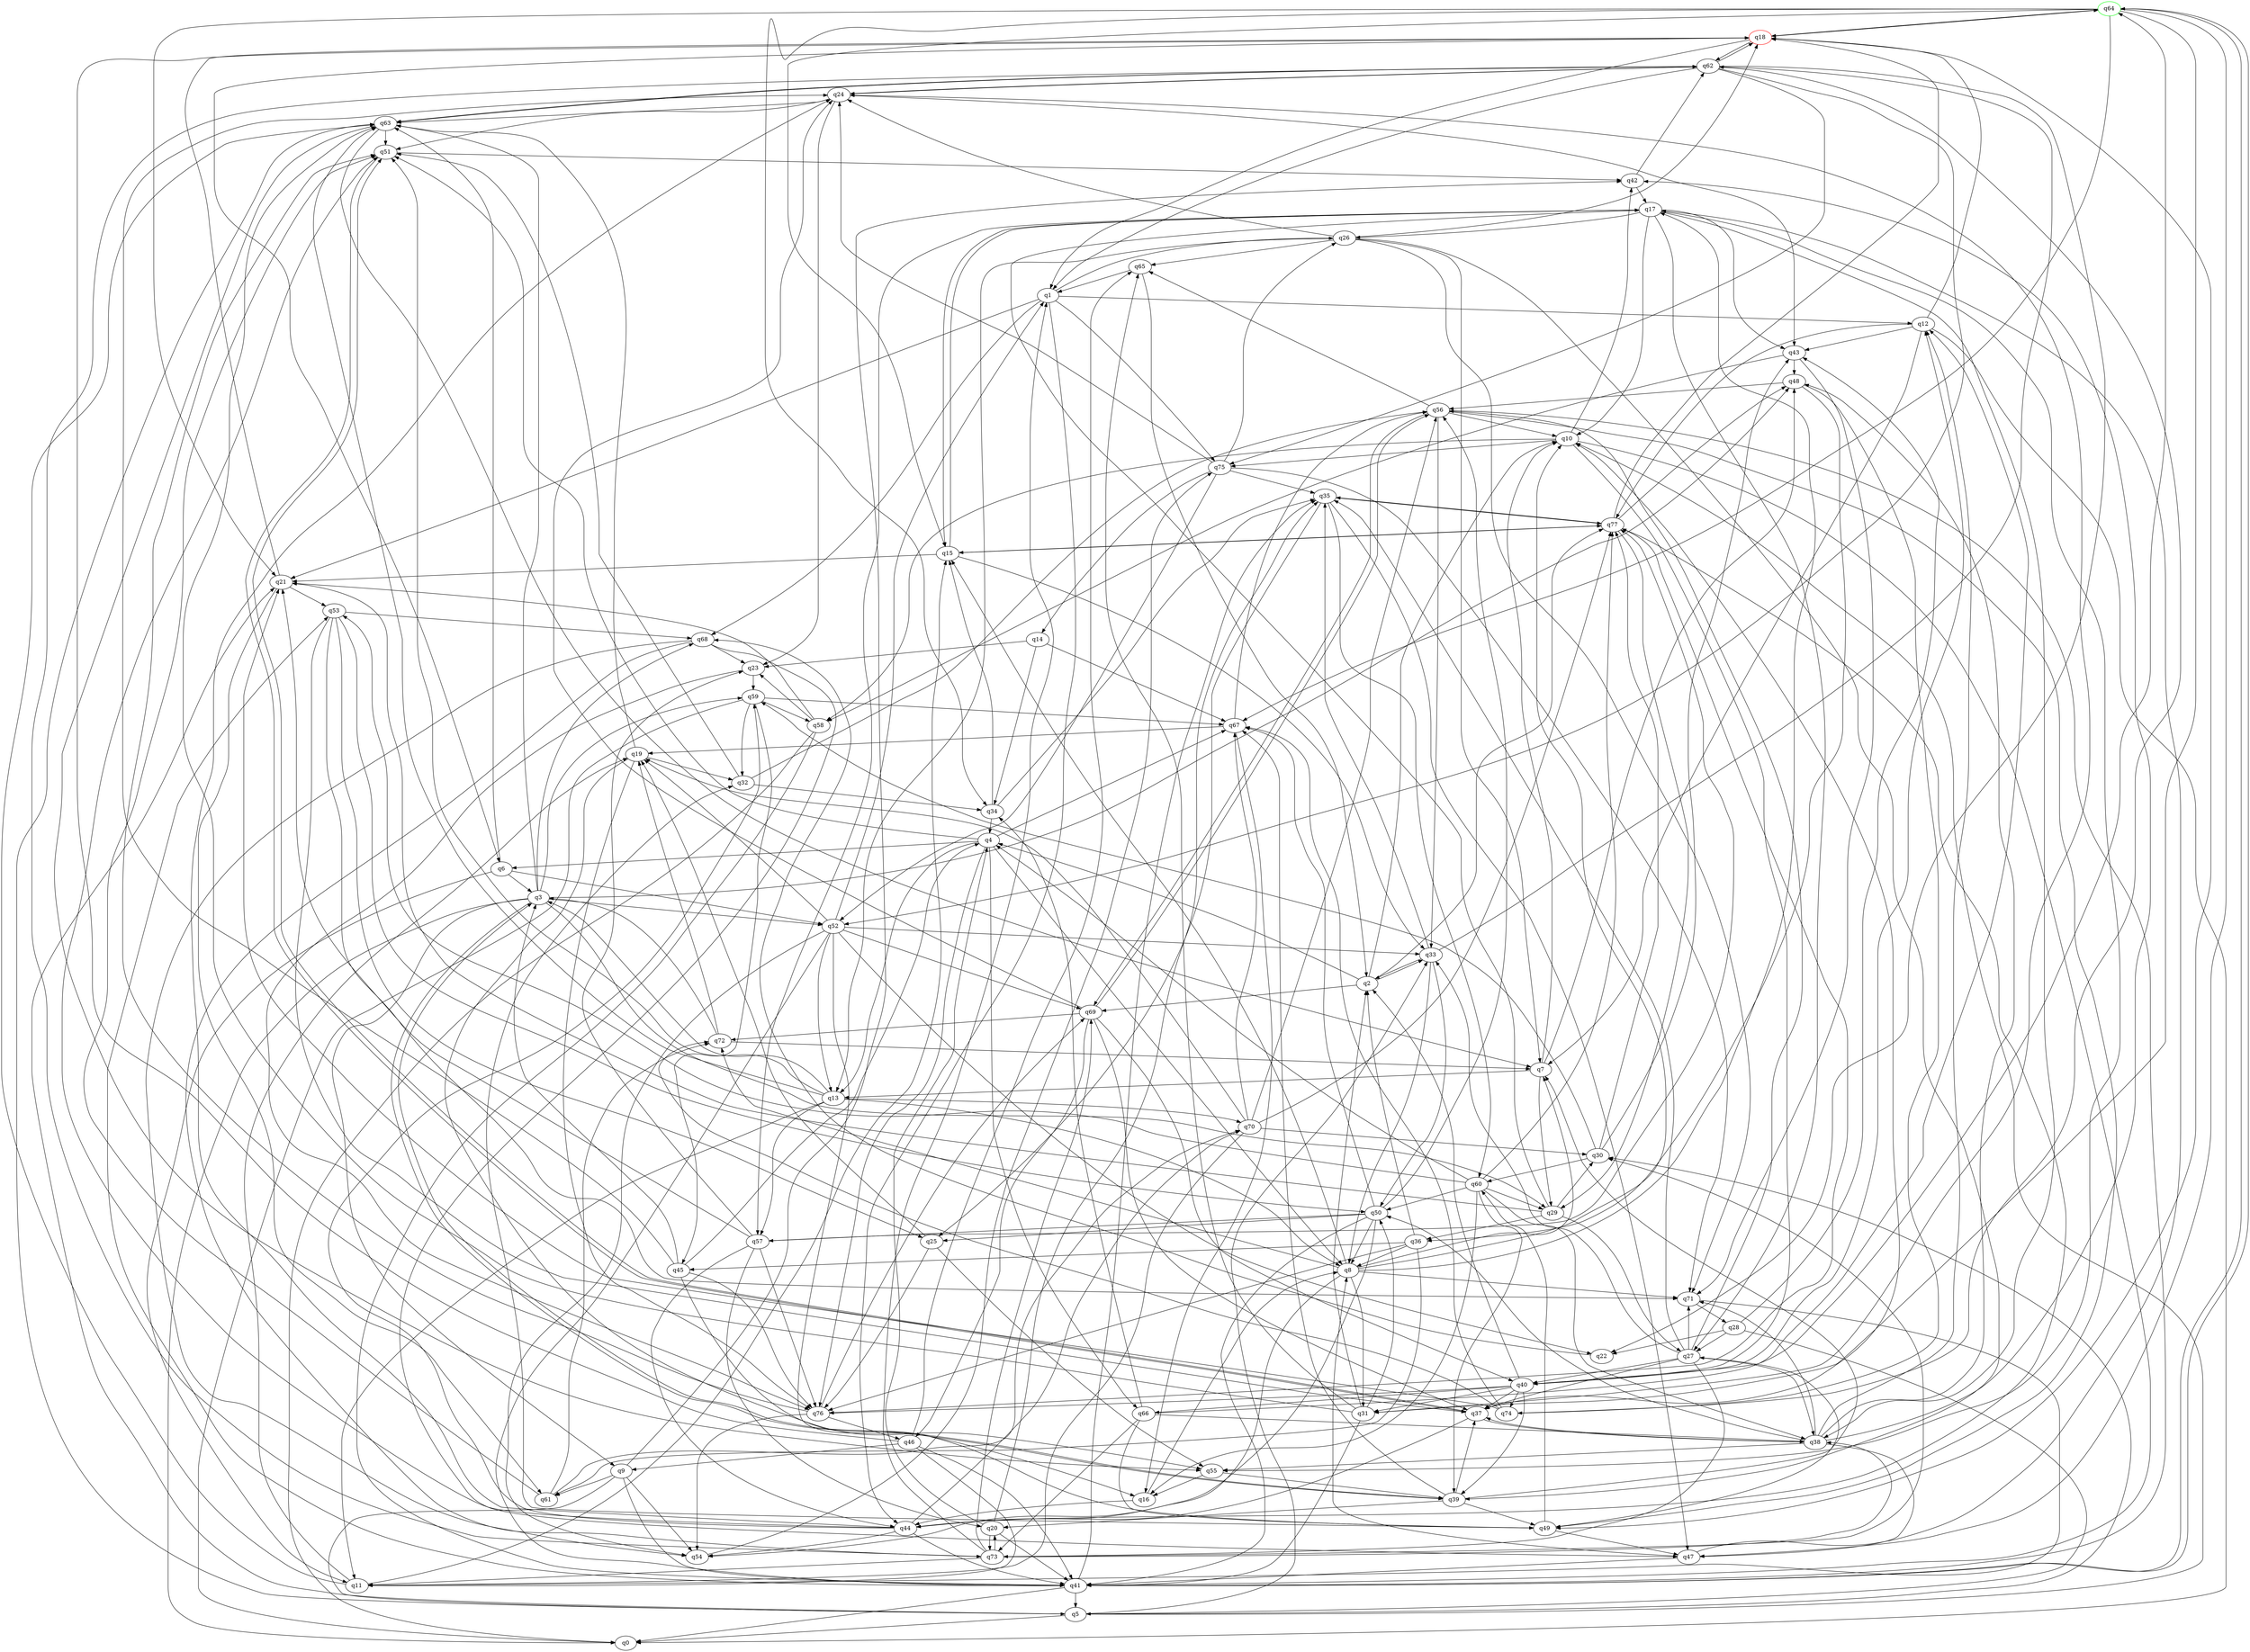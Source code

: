 digraph A{
q64 [initial=1,color=green];
q18 [final=1,color=red];
q1 -> q12;
q1 -> q21;
q1 -> q26;
q1 -> q44;
q1 -> q68;
q1 -> q75;
q2 -> q4;
q2 -> q10;
q2 -> q33;
q2 -> q69;
q2 -> q77;
q3 -> q0;
q3 -> q9;
q3 -> q29;
q3 -> q39;
q3 -> q48;
q3 -> q52;
q3 -> q59;
q3 -> q63;
q3 -> q68;
q4 -> q6;
q4 -> q8;
q4 -> q13;
q4 -> q51;
q4 -> q66;
q4 -> q67;
q4 -> q76;
q5 -> q0;
q5 -> q10;
q5 -> q21;
q5 -> q30;
q5 -> q33;
q5 -> q63;
q6 -> q3;
q6 -> q11;
q6 -> q52;
q6 -> q63;
q7 -> q10;
q7 -> q13;
q7 -> q29;
q7 -> q48;
q8 -> q7;
q8 -> q10;
q8 -> q15;
q8 -> q17;
q8 -> q31;
q8 -> q54;
q8 -> q71;
q8 -> q72;
q9 -> q5;
q9 -> q41;
q9 -> q42;
q9 -> q54;
q9 -> q61;
q10 -> q40;
q10 -> q41;
q10 -> q42;
q10 -> q58;
q10 -> q75;
q11 -> q15;
q11 -> q19;
q11 -> q63;
q12 -> q0;
q12 -> q7;
q12 -> q18;
q12 -> q43;
q12 -> q77;
q13 -> q3;
q13 -> q8;
q13 -> q11;
q13 -> q51;
q13 -> q57;
q13 -> q63;
q13 -> q70;
q14 -> q23;
q14 -> q34;
q14 -> q67;
q15 -> q17;
q15 -> q21;
q15 -> q33;
q15 -> q77;
q16 -> q8;
q16 -> q44;
q17 -> q10;
q17 -> q15;
q17 -> q26;
q17 -> q27;
q17 -> q38;
q17 -> q43;
q17 -> q55;
q17 -> q57;
q18 -> q1;
q18 -> q6;
q18 -> q49;
q18 -> q62;
q18 -> q64;
q19 -> q32;
q19 -> q55;
q19 -> q63;
q19 -> q76;
q20 -> q4;
q20 -> q35;
q20 -> q41;
q20 -> q73;
q21 -> q18;
q21 -> q53;
q21 -> q61;
q22 -> q68;
q23 -> q59;
q23 -> q76;
q24 -> q23;
q24 -> q43;
q24 -> q51;
q24 -> q62;
q24 -> q63;
q25 -> q19;
q25 -> q55;
q25 -> q76;
q26 -> q7;
q26 -> q13;
q26 -> q18;
q26 -> q24;
q26 -> q39;
q26 -> q65;
q26 -> q71;
q27 -> q33;
q27 -> q35;
q27 -> q37;
q27 -> q38;
q27 -> q40;
q27 -> q56;
q27 -> q71;
q27 -> q73;
q28 -> q5;
q28 -> q22;
q28 -> q27;
q28 -> q43;
q29 -> q17;
q29 -> q21;
q29 -> q27;
q29 -> q30;
q29 -> q36;
q30 -> q43;
q30 -> q59;
q30 -> q60;
q30 -> q77;
q31 -> q2;
q31 -> q24;
q31 -> q41;
q31 -> q50;
q31 -> q63;
q31 -> q65;
q32 -> q34;
q32 -> q51;
q32 -> q56;
q33 -> q2;
q33 -> q8;
q33 -> q35;
q33 -> q50;
q33 -> q62;
q34 -> q4;
q34 -> q15;
q34 -> q35;
q35 -> q25;
q35 -> q47;
q35 -> q60;
q35 -> q77;
q36 -> q2;
q36 -> q8;
q36 -> q45;
q36 -> q61;
q36 -> q76;
q37 -> q10;
q37 -> q38;
q37 -> q44;
q37 -> q51;
q38 -> q12;
q38 -> q37;
q38 -> q42;
q38 -> q47;
q38 -> q48;
q38 -> q50;
q38 -> q55;
q38 -> q71;
q39 -> q3;
q39 -> q7;
q39 -> q20;
q39 -> q37;
q39 -> q49;
q39 -> q67;
q40 -> q2;
q40 -> q12;
q40 -> q31;
q40 -> q37;
q40 -> q39;
q40 -> q64;
q40 -> q66;
q40 -> q74;
q40 -> q76;
q41 -> q0;
q41 -> q5;
q41 -> q35;
q41 -> q53;
q41 -> q64;
q42 -> q17;
q42 -> q62;
q43 -> q48;
q43 -> q58;
q43 -> q71;
q44 -> q24;
q44 -> q41;
q44 -> q51;
q44 -> q54;
q44 -> q59;
q44 -> q70;
q44 -> q77;
q45 -> q3;
q45 -> q4;
q45 -> q16;
q45 -> q24;
q45 -> q76;
q46 -> q9;
q46 -> q11;
q46 -> q18;
q46 -> q41;
q46 -> q65;
q47 -> q8;
q47 -> q17;
q47 -> q41;
q48 -> q36;
q48 -> q56;
q48 -> q74;
q49 -> q27;
q49 -> q32;
q49 -> q47;
q49 -> q60;
q50 -> q8;
q50 -> q25;
q50 -> q41;
q50 -> q44;
q50 -> q56;
q50 -> q57;
q50 -> q67;
q51 -> q37;
q51 -> q42;
q52 -> q1;
q52 -> q13;
q52 -> q19;
q52 -> q22;
q52 -> q33;
q52 -> q41;
q52 -> q49;
q52 -> q54;
q52 -> q69;
q53 -> q25;
q53 -> q37;
q53 -> q50;
q53 -> q68;
q53 -> q71;
q54 -> q75;
q55 -> q16;
q55 -> q39;
q56 -> q10;
q56 -> q33;
q56 -> q41;
q56 -> q49;
q56 -> q65;
q56 -> q69;
q57 -> q20;
q57 -> q21;
q57 -> q23;
q57 -> q44;
q57 -> q76;
q57 -> q77;
q58 -> q0;
q58 -> q21;
q58 -> q23;
q58 -> q41;
q59 -> q0;
q59 -> q32;
q59 -> q45;
q59 -> q58;
q59 -> q67;
q60 -> q4;
q60 -> q16;
q60 -> q29;
q60 -> q38;
q60 -> q39;
q60 -> q50;
q60 -> q53;
q60 -> q77;
q61 -> q51;
q61 -> q70;
q61 -> q72;
q62 -> q1;
q62 -> q18;
q62 -> q22;
q62 -> q24;
q62 -> q52;
q62 -> q63;
q62 -> q75;
q63 -> q7;
q63 -> q51;
q63 -> q55;
q63 -> q62;
q64 -> q15;
q64 -> q18;
q64 -> q21;
q64 -> q31;
q64 -> q34;
q64 -> q41;
q64 -> q47;
q64 -> q67;
q65 -> q1;
q65 -> q2;
q66 -> q12;
q66 -> q34;
q66 -> q38;
q66 -> q49;
q66 -> q73;
q67 -> q16;
q67 -> q19;
q67 -> q56;
q68 -> q23;
q68 -> q47;
q68 -> q54;
q68 -> q73;
q69 -> q24;
q69 -> q37;
q69 -> q40;
q69 -> q46;
q69 -> q56;
q69 -> q72;
q70 -> q11;
q70 -> q19;
q70 -> q30;
q70 -> q56;
q70 -> q67;
q70 -> q77;
q71 -> q11;
q71 -> q28;
q72 -> q3;
q72 -> q7;
q72 -> q19;
q73 -> q1;
q73 -> q11;
q73 -> q20;
q73 -> q30;
q73 -> q38;
q73 -> q62;
q73 -> q69;
q74 -> q21;
q74 -> q62;
q74 -> q67;
q74 -> q72;
q75 -> q14;
q75 -> q24;
q75 -> q26;
q75 -> q35;
q75 -> q52;
q75 -> q71;
q76 -> q46;
q76 -> q51;
q76 -> q54;
q76 -> q69;
q77 -> q15;
q77 -> q18;
q77 -> q29;
q77 -> q35;
q77 -> q48;
q77 -> q76;
}